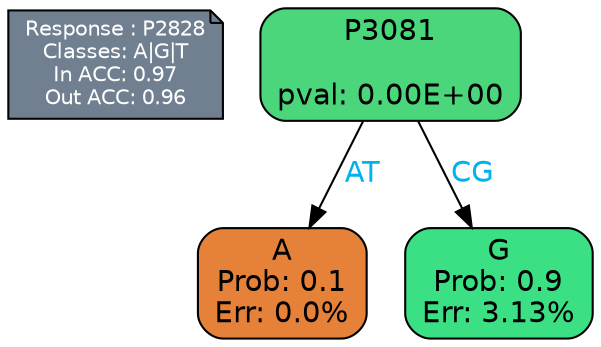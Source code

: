 digraph Tree {
node [shape=box, style="filled, rounded", color="black", fontname=helvetica] ;
graph [ranksep=equally, splines=polylines, bgcolor=transparent, dpi=600] ;
edge [fontname=helvetica] ;
LEGEND [label="Response : P2828
Classes: A|G|T
In ACC: 0.97
Out ACC: 0.96
",shape=note,align=left,style=filled,fillcolor="slategray",fontcolor="white",fontsize=10];1 [label="P3081

pval: 0.00E+00", fillcolor="#4bd67c"] ;
2 [label="A
Prob: 0.1
Err: 0.0%", fillcolor="#e58139"] ;
3 [label="G
Prob: 0.9
Err: 3.13%", fillcolor="#3bdf84"] ;
1 -> 2 [label="AT",fontcolor=deepskyblue2] ;
1 -> 3 [label="CG",fontcolor=deepskyblue2] ;
{rank = same; 2;3;}{rank = same; LEGEND;1;}}